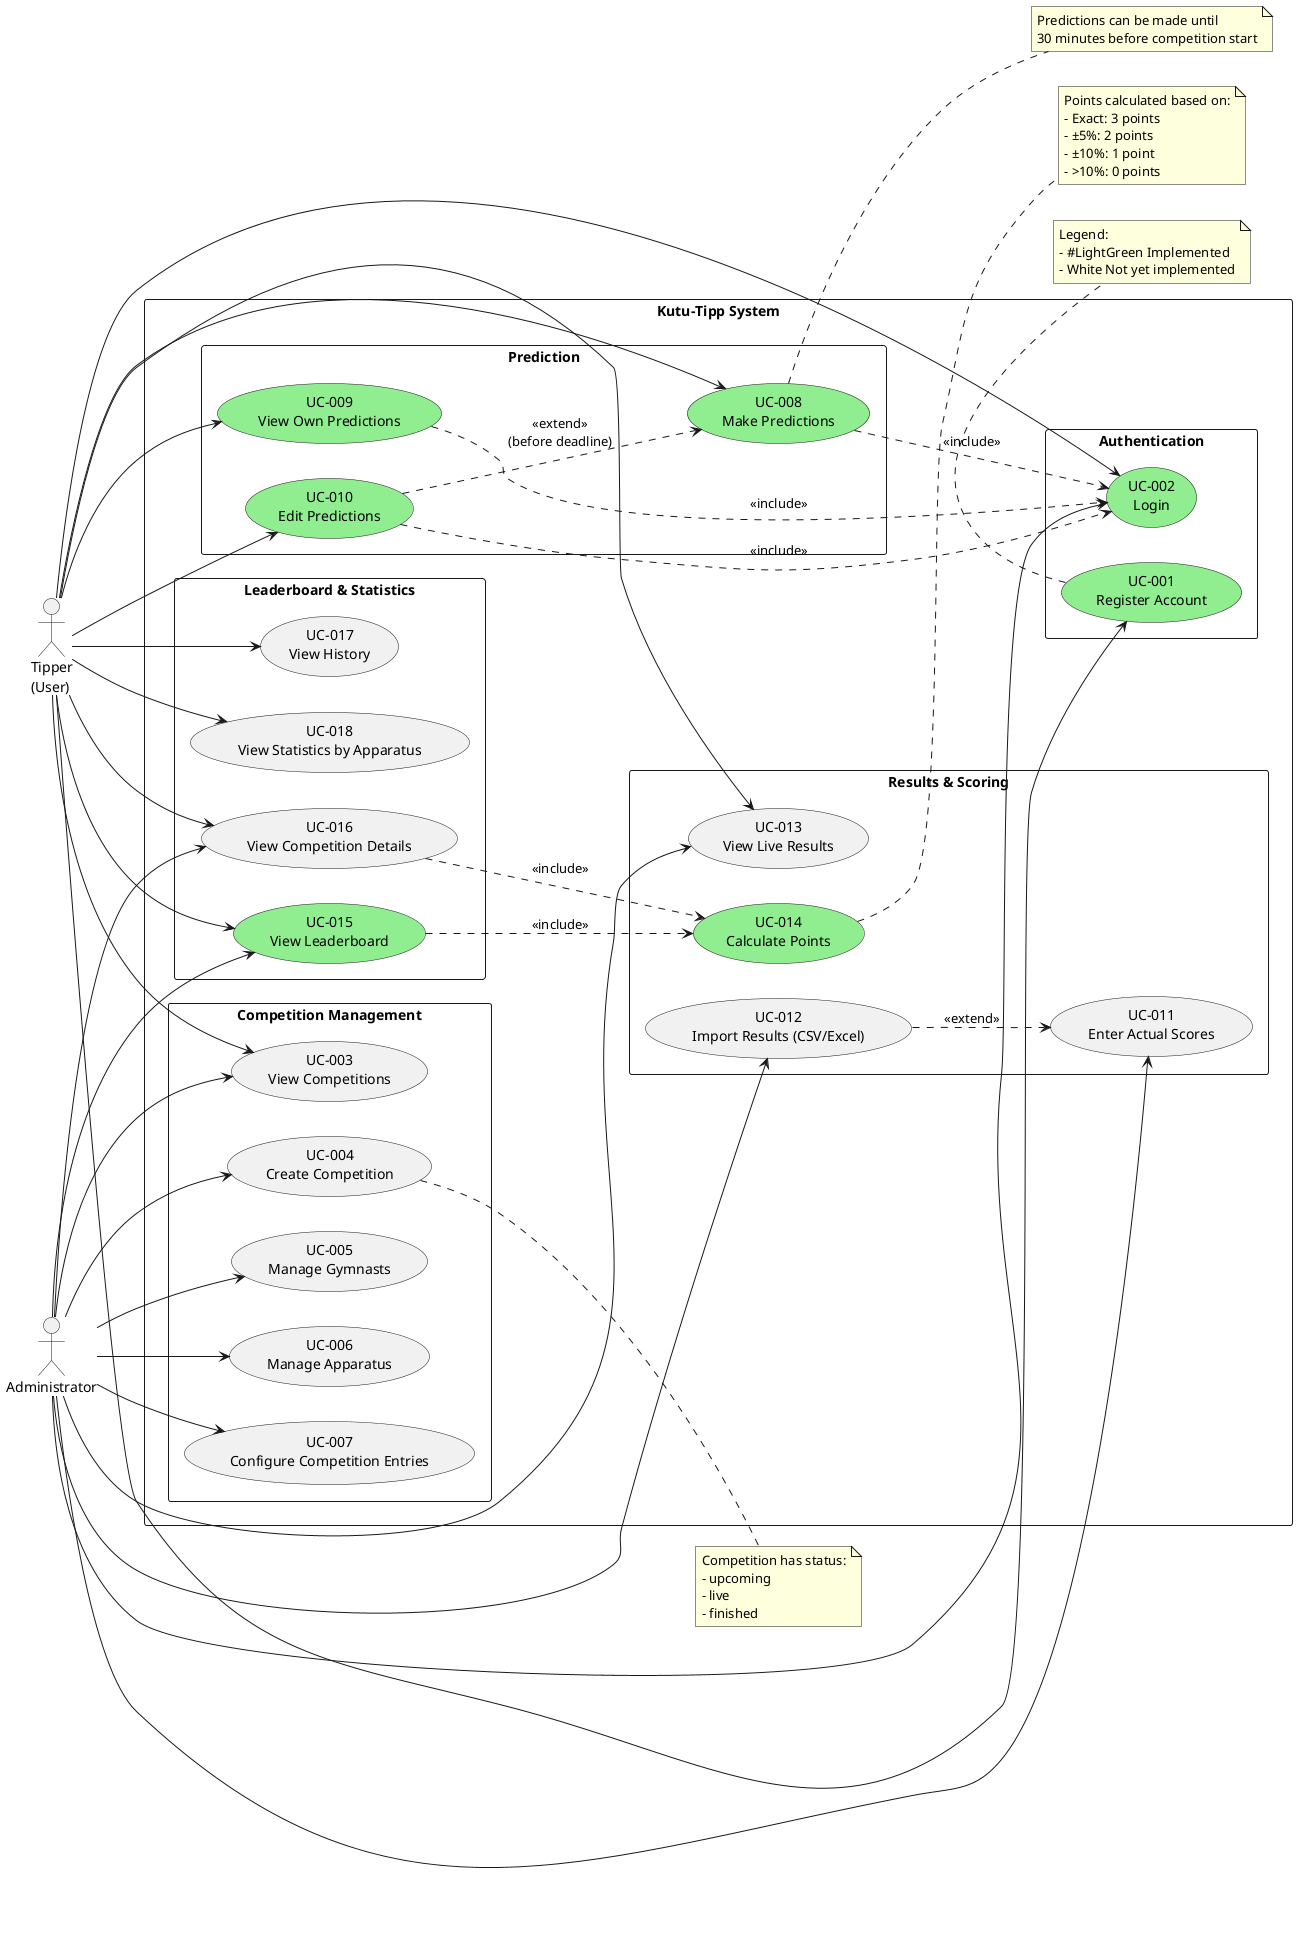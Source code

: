 @startuml Kutu-Tipp Use Case Model

left to right direction
skinparam packageStyle rectangle

actor "Tipper\n(User)" as User
actor "Administrator" as Admin

rectangle "Kutu-Tipp System" {

  package "Authentication" {
    usecase "UC-001\nRegister Account" as UC1 #LightGreen
    usecase "UC-002\nLogin" as UC2 #LightGreen
  }

  package "Competition Management" {
    usecase "UC-003\nView Competitions" as UC3
    usecase "UC-004\nCreate Competition" as UC4
    usecase "UC-005\nManage Gymnasts" as UC5
    usecase "UC-006\nManage Apparatus" as UC6
    usecase "UC-007\nConfigure Competition Entries" as UC7
  }

  package "Prediction" {
    usecase "UC-008\nMake Predictions" as UC8 #LightGreen
    usecase "UC-009\nView Own Predictions" as UC9 #LightGreen
    usecase "UC-010\nEdit Predictions" as UC10 #LightGreen
  }

  package "Results & Scoring" {
    usecase "UC-011\nEnter Actual Scores" as UC11
    usecase "UC-012\nImport Results (CSV/Excel)" as UC12
    usecase "UC-013\nView Live Results" as UC13
    usecase "UC-014\nCalculate Points" as UC14 #LightGreen
  }

  package "Leaderboard & Statistics" {
    usecase "UC-015\nView Leaderboard" as UC15 #LightGreen
    usecase "UC-016\nView Competition Details" as UC16
    usecase "UC-017\nView History" as UC17
    usecase "UC-018\nView Statistics by Apparatus" as UC18
  }
}

' User relationships
User --> UC1
User --> UC2
User --> UC3
User --> UC8
User --> UC9
User --> UC10
User --> UC13
User --> UC15
User --> UC16
User --> UC17
User --> UC18

' Admin relationships
Admin --> UC2
Admin --> UC3
Admin --> UC4
Admin --> UC5
Admin --> UC6
Admin --> UC7
Admin --> UC11
Admin --> UC12
Admin --> UC13
Admin --> UC15
Admin --> UC16

' Include relationships
UC8 ..> UC2 : <<include>>
UC9 ..> UC2 : <<include>>
UC10 ..> UC2 : <<include>>
UC15 ..> UC14 : <<include>>
UC16 ..> UC14 : <<include>>

' Extend relationships
UC10 ..> UC8 : <<extend>>\n(before deadline)
UC12 ..> UC11 : <<extend>>

' Notes
note right of UC8
  Predictions can be made until
  30 minutes before competition start
end note

note right of UC14
  Points calculated based on:
  - Exact: 3 points
  - ±5%: 2 points
  - ±10%: 1 point
  - >10%: 0 points
end note

note right of UC4
  Competition has status:
  - upcoming
  - live
  - finished
end note

note bottom of UC1
  Legend:
  - #LightGreen Implemented
  - White Not yet implemented
end note

@enduml